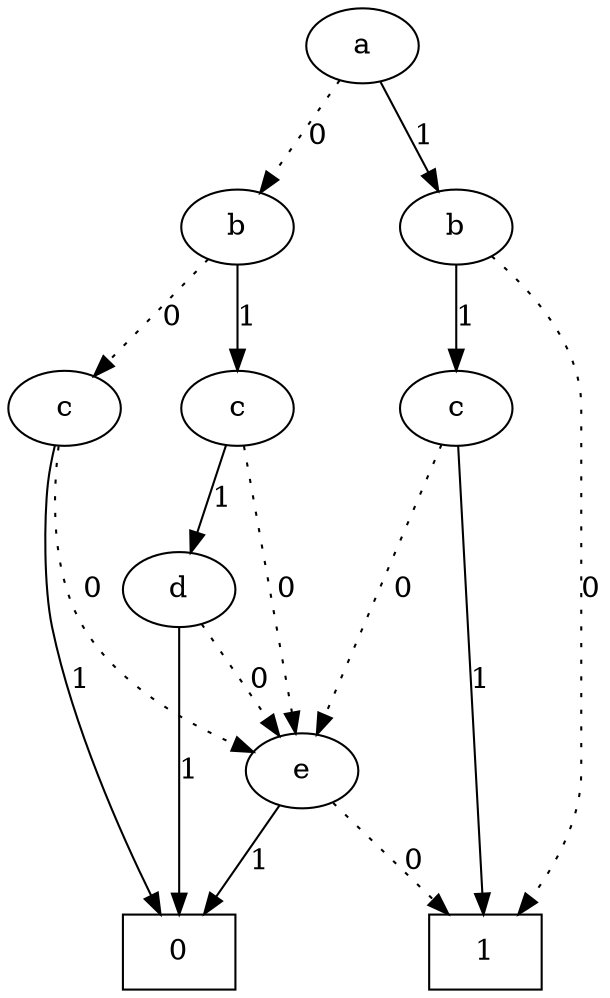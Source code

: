 digraph ROBDD {
{rank=same 1}
{rank=same 2 3}
{rank=same 4 5 7}
{rank=same 11}
{rank=same 16}

0 [label="0", shape=box];
1 [label="a"]
2 [label="b"]
3 [label="b"]
4 [label="c"]
5 [label="c"]
7 [label="c"]
11 [label="d"]
16 [label="e"]
32 [label="1", shape=box];

1 -> 2 [label="0", style=dotted]
1 -> 3 [label="1", style=solid]
2 -> 4 [label="0", style=dotted]
2 -> 5 [label="1", style=solid]
3 -> 32 [label="0", style=dotted]
3 -> 7 [label="1", style=solid]
4 -> 16 [label="0", style=dotted]
4 -> 0 [label="1", style=solid]
5 -> 16 [label="0", style=dotted]
5 -> 11 [label="1", style=solid]
7 -> 16 [label="0", style=dotted]
7 -> 32 [label="1", style=solid]
11 -> 16 [label="0", style=dotted]
11 -> 0 [label="1", style=solid]
16 -> 32 [label="0", style=dotted]
16 -> 0 [label="1", style=solid]
}